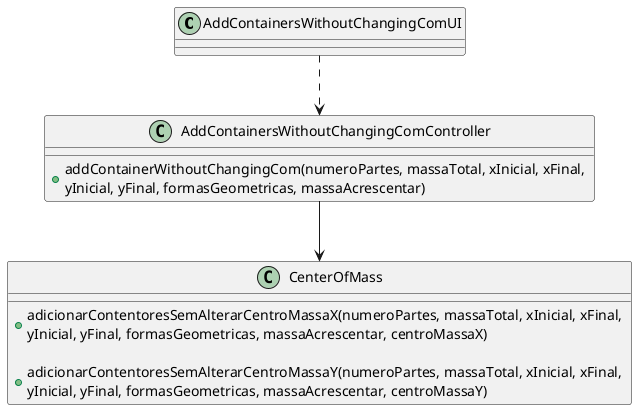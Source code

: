 @startuml

class AddContainersWithoutChangingComUI {}

class AddContainersWithoutChangingComController {
+addContainerWithoutChangingCom(numeroPartes, massaTotal, xInicial, xFinal, \nyInicial, yFinal, formasGeometricas, massaAcrescentar)
}

class CenterOfMass {
+adicionarContentoresSemAlterarCentroMassaX(numeroPartes, massaTotal, xInicial, xFinal, \nyInicial, yFinal, formasGeometricas, massaAcrescentar, centroMassaX)

+adicionarContentoresSemAlterarCentroMassaY(numeroPartes, massaTotal, xInicial, xFinal, \nyInicial, yFinal, formasGeometricas, massaAcrescentar, centroMassaY)
}

AddContainersWithoutChangingComUI ..> AddContainersWithoutChangingComController
AddContainersWithoutChangingComController --> CenterOfMass
@enduml